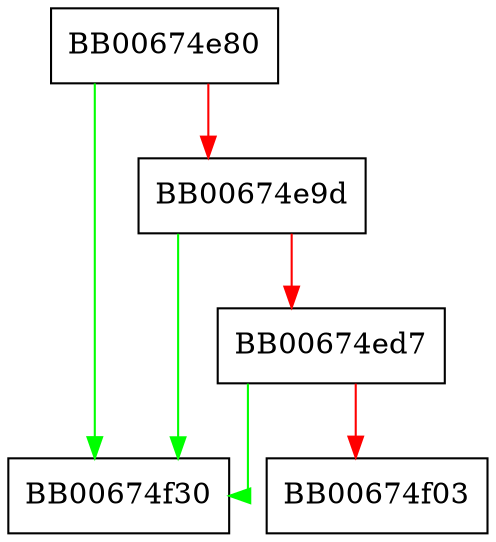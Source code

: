 digraph X509_STORE_set_default_paths {
  node [shape="box"];
  graph [splines=ortho];
  BB00674e80 -> BB00674f30 [color="green"];
  BB00674e80 -> BB00674e9d [color="red"];
  BB00674e9d -> BB00674f30 [color="green"];
  BB00674e9d -> BB00674ed7 [color="red"];
  BB00674ed7 -> BB00674f30 [color="green"];
  BB00674ed7 -> BB00674f03 [color="red"];
}